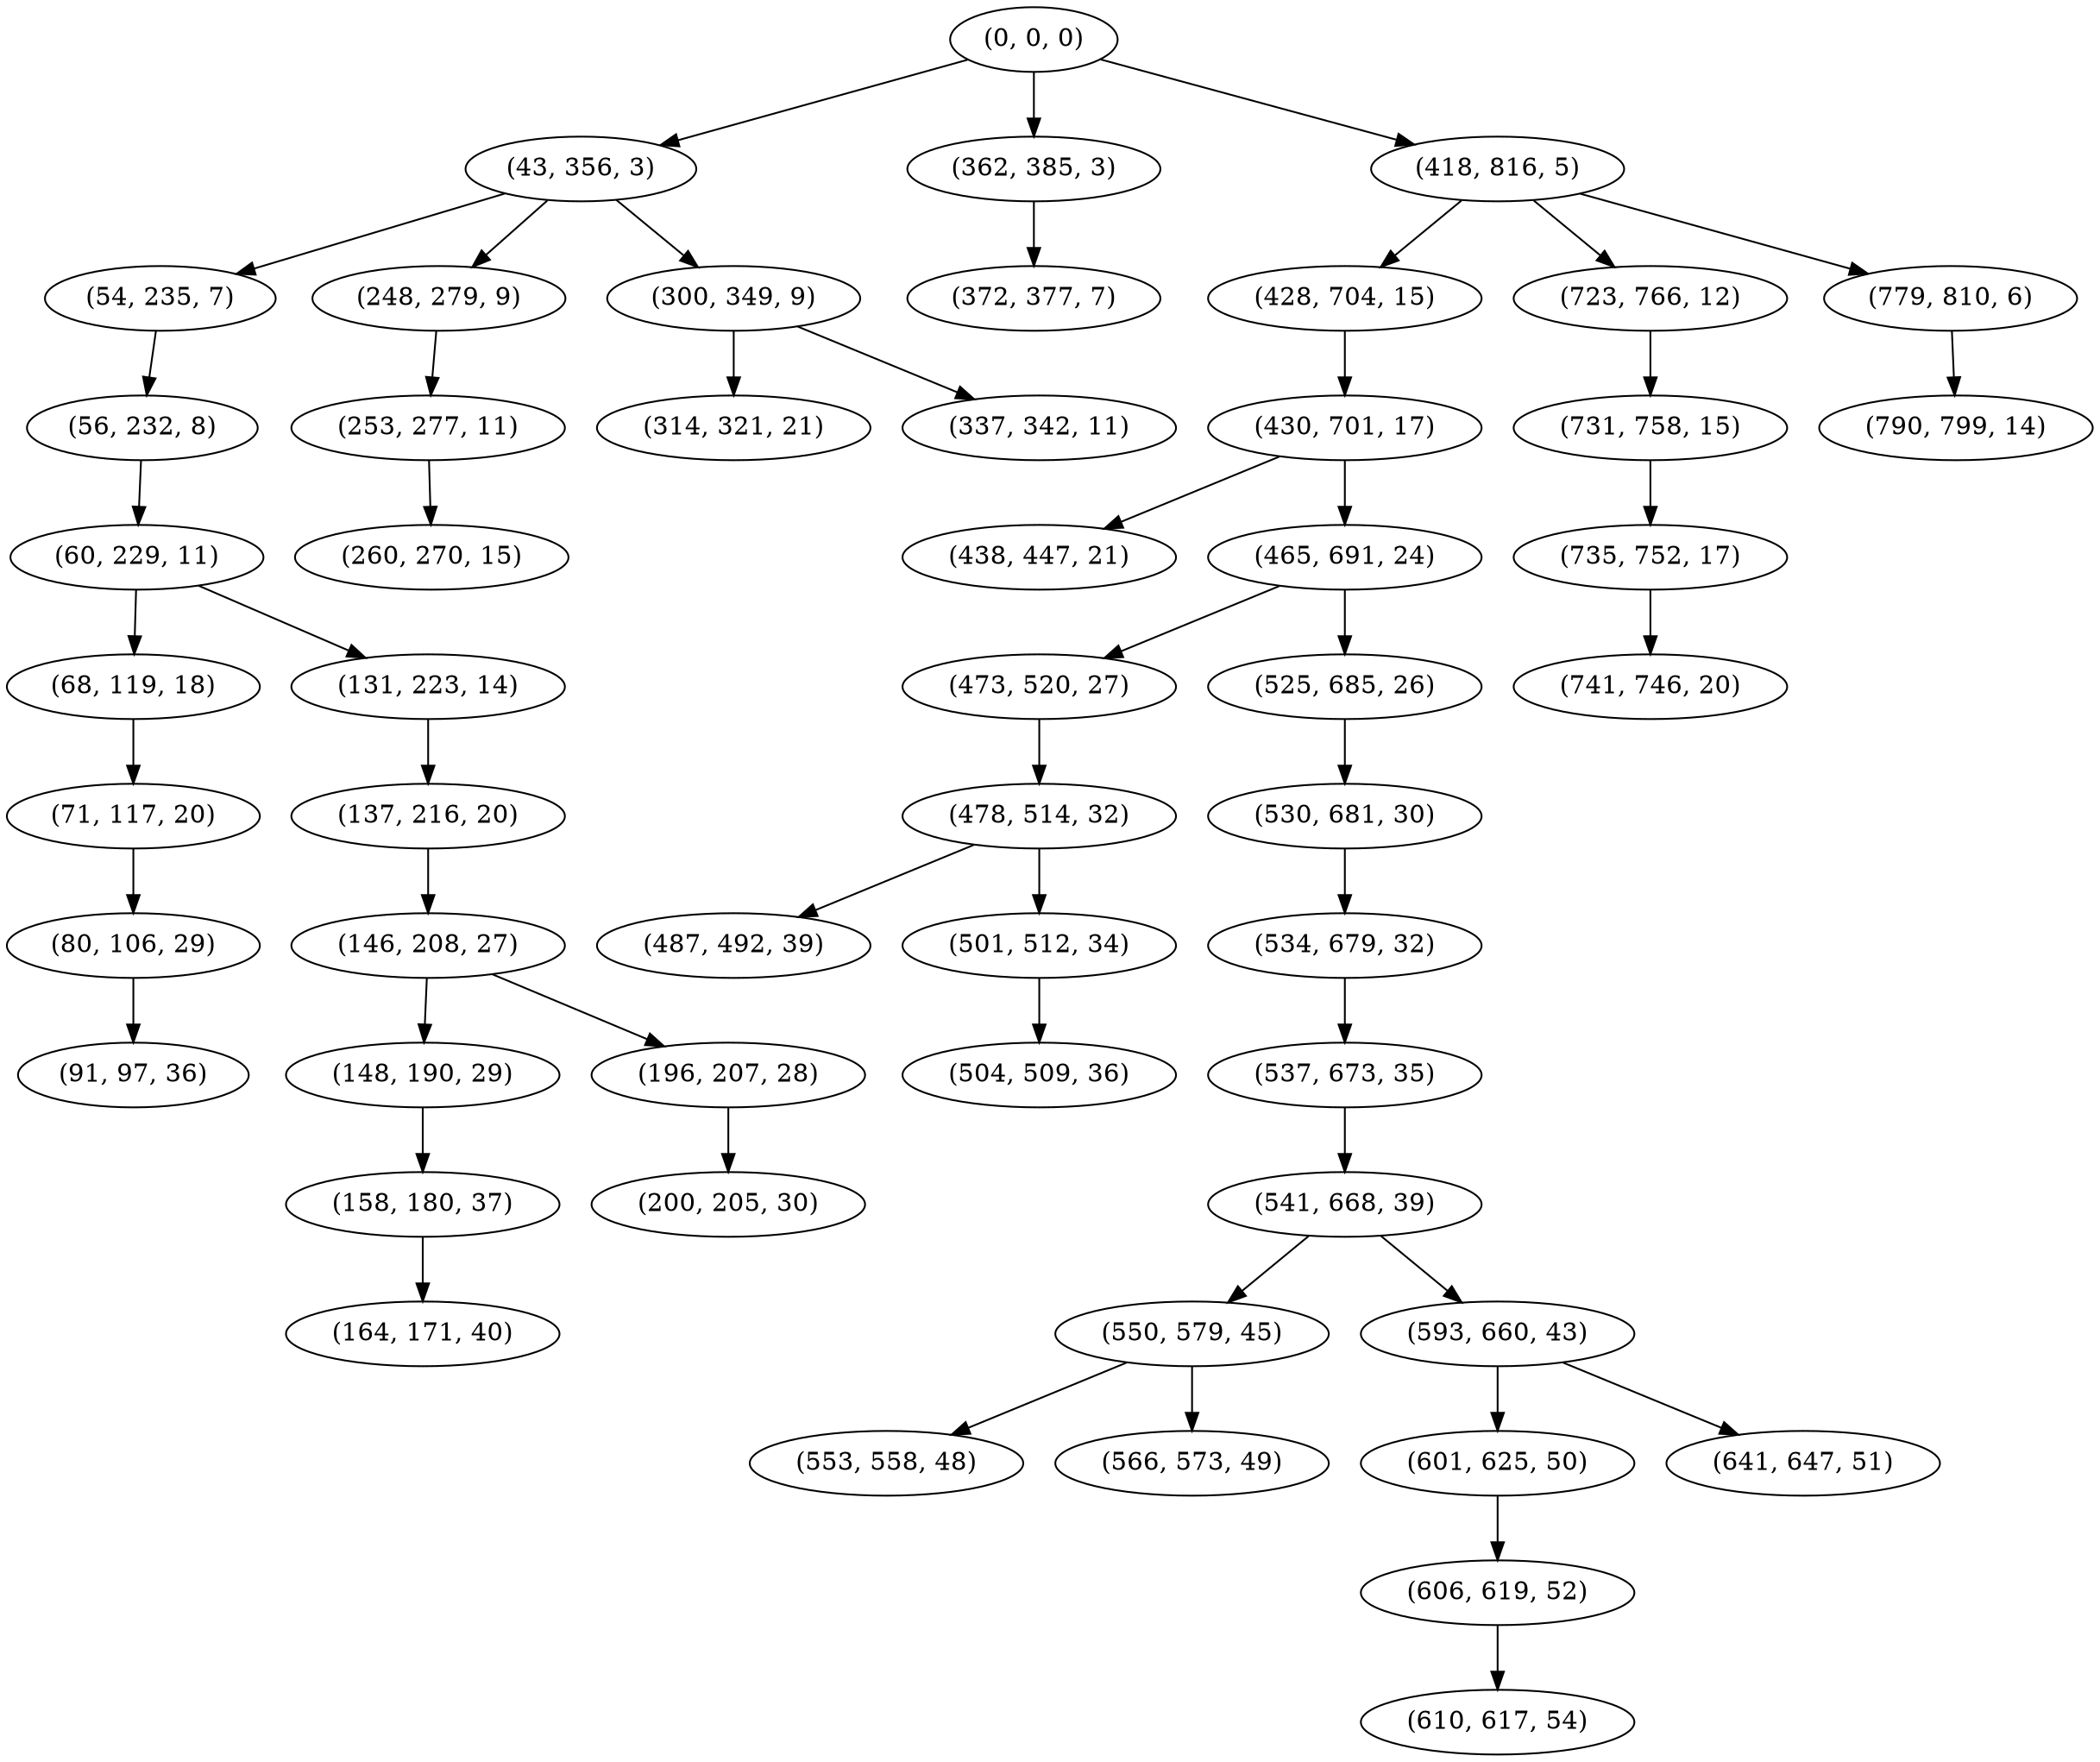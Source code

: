 digraph tree {
    "(0, 0, 0)";
    "(43, 356, 3)";
    "(54, 235, 7)";
    "(56, 232, 8)";
    "(60, 229, 11)";
    "(68, 119, 18)";
    "(71, 117, 20)";
    "(80, 106, 29)";
    "(91, 97, 36)";
    "(131, 223, 14)";
    "(137, 216, 20)";
    "(146, 208, 27)";
    "(148, 190, 29)";
    "(158, 180, 37)";
    "(164, 171, 40)";
    "(196, 207, 28)";
    "(200, 205, 30)";
    "(248, 279, 9)";
    "(253, 277, 11)";
    "(260, 270, 15)";
    "(300, 349, 9)";
    "(314, 321, 21)";
    "(337, 342, 11)";
    "(362, 385, 3)";
    "(372, 377, 7)";
    "(418, 816, 5)";
    "(428, 704, 15)";
    "(430, 701, 17)";
    "(438, 447, 21)";
    "(465, 691, 24)";
    "(473, 520, 27)";
    "(478, 514, 32)";
    "(487, 492, 39)";
    "(501, 512, 34)";
    "(504, 509, 36)";
    "(525, 685, 26)";
    "(530, 681, 30)";
    "(534, 679, 32)";
    "(537, 673, 35)";
    "(541, 668, 39)";
    "(550, 579, 45)";
    "(553, 558, 48)";
    "(566, 573, 49)";
    "(593, 660, 43)";
    "(601, 625, 50)";
    "(606, 619, 52)";
    "(610, 617, 54)";
    "(641, 647, 51)";
    "(723, 766, 12)";
    "(731, 758, 15)";
    "(735, 752, 17)";
    "(741, 746, 20)";
    "(779, 810, 6)";
    "(790, 799, 14)";
    "(0, 0, 0)" -> "(43, 356, 3)";
    "(0, 0, 0)" -> "(362, 385, 3)";
    "(0, 0, 0)" -> "(418, 816, 5)";
    "(43, 356, 3)" -> "(54, 235, 7)";
    "(43, 356, 3)" -> "(248, 279, 9)";
    "(43, 356, 3)" -> "(300, 349, 9)";
    "(54, 235, 7)" -> "(56, 232, 8)";
    "(56, 232, 8)" -> "(60, 229, 11)";
    "(60, 229, 11)" -> "(68, 119, 18)";
    "(60, 229, 11)" -> "(131, 223, 14)";
    "(68, 119, 18)" -> "(71, 117, 20)";
    "(71, 117, 20)" -> "(80, 106, 29)";
    "(80, 106, 29)" -> "(91, 97, 36)";
    "(131, 223, 14)" -> "(137, 216, 20)";
    "(137, 216, 20)" -> "(146, 208, 27)";
    "(146, 208, 27)" -> "(148, 190, 29)";
    "(146, 208, 27)" -> "(196, 207, 28)";
    "(148, 190, 29)" -> "(158, 180, 37)";
    "(158, 180, 37)" -> "(164, 171, 40)";
    "(196, 207, 28)" -> "(200, 205, 30)";
    "(248, 279, 9)" -> "(253, 277, 11)";
    "(253, 277, 11)" -> "(260, 270, 15)";
    "(300, 349, 9)" -> "(314, 321, 21)";
    "(300, 349, 9)" -> "(337, 342, 11)";
    "(362, 385, 3)" -> "(372, 377, 7)";
    "(418, 816, 5)" -> "(428, 704, 15)";
    "(418, 816, 5)" -> "(723, 766, 12)";
    "(418, 816, 5)" -> "(779, 810, 6)";
    "(428, 704, 15)" -> "(430, 701, 17)";
    "(430, 701, 17)" -> "(438, 447, 21)";
    "(430, 701, 17)" -> "(465, 691, 24)";
    "(465, 691, 24)" -> "(473, 520, 27)";
    "(465, 691, 24)" -> "(525, 685, 26)";
    "(473, 520, 27)" -> "(478, 514, 32)";
    "(478, 514, 32)" -> "(487, 492, 39)";
    "(478, 514, 32)" -> "(501, 512, 34)";
    "(501, 512, 34)" -> "(504, 509, 36)";
    "(525, 685, 26)" -> "(530, 681, 30)";
    "(530, 681, 30)" -> "(534, 679, 32)";
    "(534, 679, 32)" -> "(537, 673, 35)";
    "(537, 673, 35)" -> "(541, 668, 39)";
    "(541, 668, 39)" -> "(550, 579, 45)";
    "(541, 668, 39)" -> "(593, 660, 43)";
    "(550, 579, 45)" -> "(553, 558, 48)";
    "(550, 579, 45)" -> "(566, 573, 49)";
    "(593, 660, 43)" -> "(601, 625, 50)";
    "(593, 660, 43)" -> "(641, 647, 51)";
    "(601, 625, 50)" -> "(606, 619, 52)";
    "(606, 619, 52)" -> "(610, 617, 54)";
    "(723, 766, 12)" -> "(731, 758, 15)";
    "(731, 758, 15)" -> "(735, 752, 17)";
    "(735, 752, 17)" -> "(741, 746, 20)";
    "(779, 810, 6)" -> "(790, 799, 14)";
}
